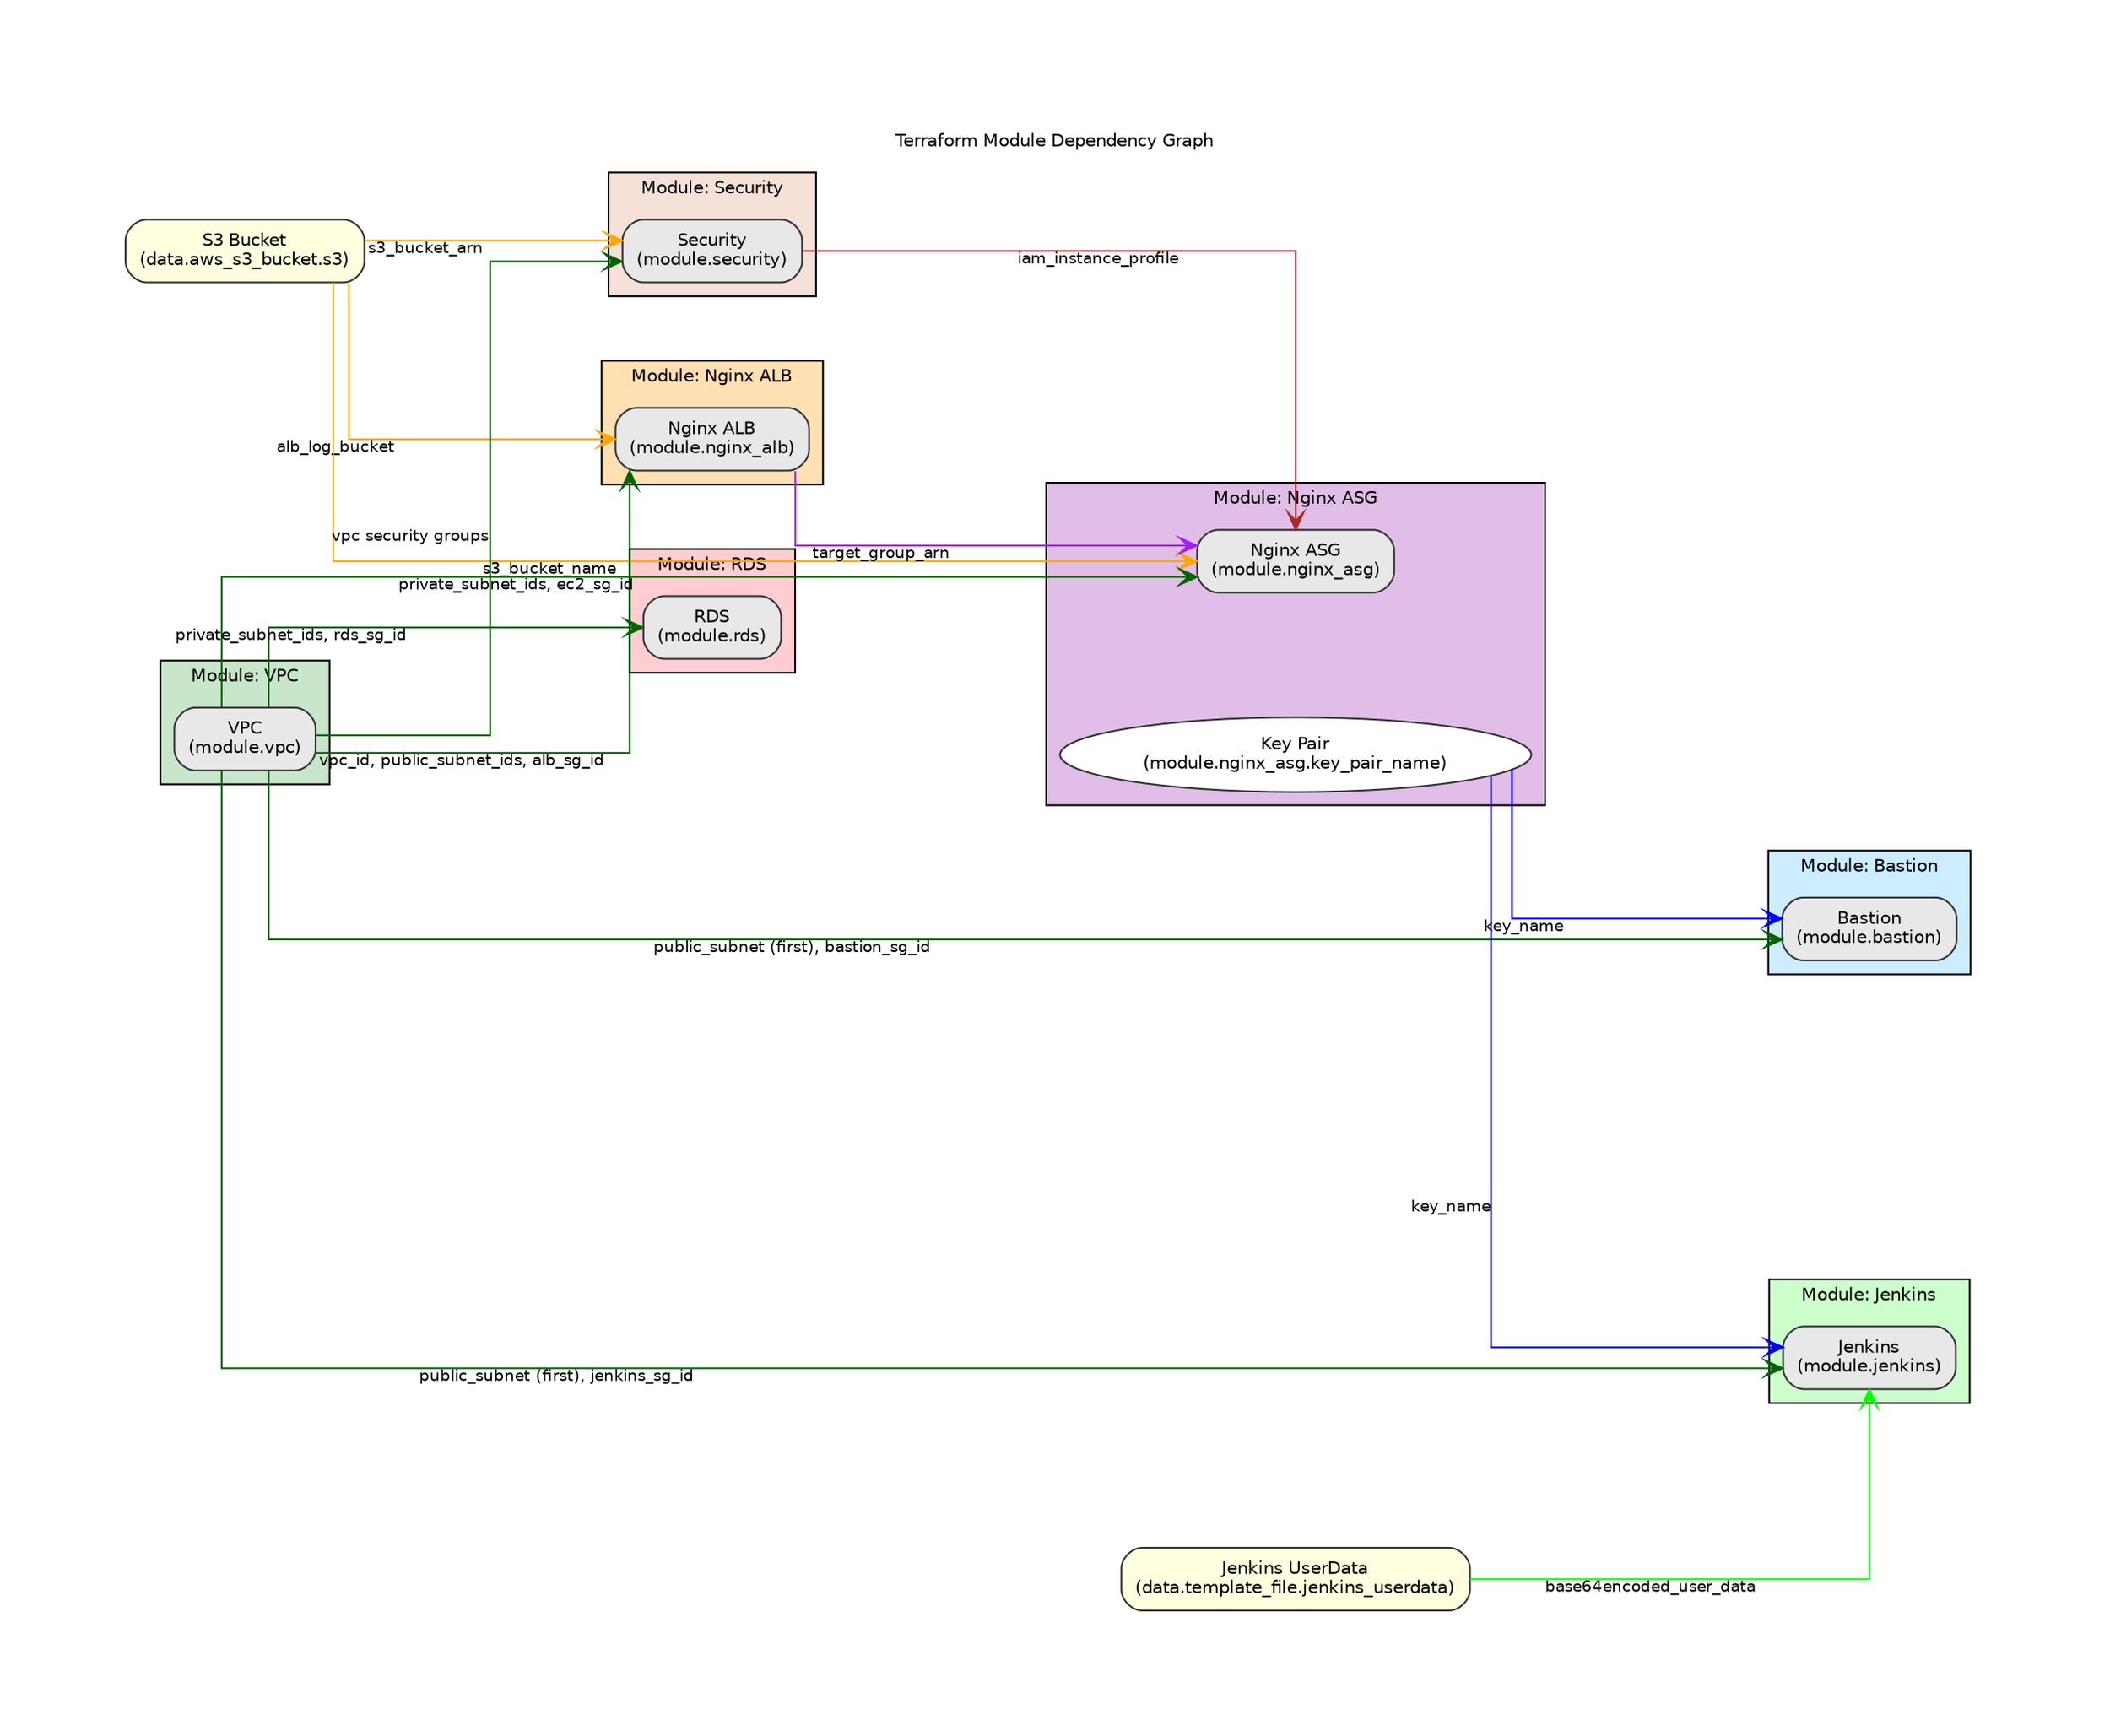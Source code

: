 digraph ProjectStructure {
  // Layout and spacing
  rankdir="LR";
  splines=ortho;

  // The "graph" block controls overall spacing and padding
  graph [
    pad="1.0",       // padding around the graph
    ranksep="2.0",   // vertical spacing between ranks
    nodesep="1.0"    // horizontal spacing between nodes
  ];

  bgcolor="#ffffff";
  fontname="Helvetica";
  fontsize=10;
  label="Terraform Module Dependency Graph";
  labelloc="t";
  labeljust="c";

  // Global Node Styling
  node [
    shape="box",
    style="rounded,filled",
    fontname="Helvetica",
    fontsize=10,
    fillcolor="#E8E8E8",
    color="#333333"
  ];
  edge [
    fontname="Helvetica",
    fontsize=9,
    color="#666666",
    arrowhead="vee"
  ];

  // Global Nodes (data sources)
  "S3 Bucket" [label="S3 Bucket\n(data.aws_s3_bucket.s3)", fillcolor=lightyellow];
  "Jenkins UserData" [label="Jenkins UserData\n(data.template_file.jenkins_userdata)", fillcolor=lightyellow];

  // VPC Module Cluster
  subgraph cluster_vpc {
    label="Module: VPC";
    style=filled;
    fillcolor="#C8E6C9";
    "VPC" [label="VPC\n(module.vpc)"];
  }

  // Nginx ALB Module Cluster
  subgraph cluster_alb {
    label="Module: Nginx ALB";
    style=filled;
    fillcolor="#FFE0B2";
    "Nginx ALB" [label="Nginx ALB\n(module.nginx_alb)"];
  }

  // Nginx ASG Module Cluster
  subgraph cluster_asg {
    label="Module: Nginx ASG";
    style=filled;
    fillcolor="#E1BEE7";
    "Nginx ASG" [label="Nginx ASG\n(module.nginx_asg)"];
    "Key Pair" [label="Key Pair\n(module.nginx_asg.key_pair_name)", shape=ellipse, fillcolor=white];
  }

  // RDS Module Cluster
  subgraph cluster_rds {
    label="Module: RDS";
    style=filled;
    fillcolor="#FFCDD2";
    "RDS" [label="RDS\n(module.rds)"];
  }

  // Security Module Cluster
  subgraph cluster_security {
    label="Module: Security";
    style=filled;
    fillcolor="#F5E1D7";
    "Security" [label="Security\n(module.security)"];
  }

  // Bastion Module Cluster
  subgraph cluster_bastion {
    label="Module: Bastion";
    style=filled;
    fillcolor="#CCECFF";
    "Bastion" [label="Bastion\n(module.bastion)"];
  }

  // Jenkins Module Cluster
  subgraph cluster_jenkins {
    label="Module: Jenkins";
    style=filled;
    fillcolor="#CCFFCC";
    "Jenkins" [label="Jenkins\n(module.jenkins)"];
  }

  // ---- Edges (Dependencies) ----
  // Using xlabel so labels show on orthogonal edges
  "VPC" -> "Nginx ALB" [xlabel="vpc_id, public_subnet_ids, alb_sg_id", color=darkgreen];
  "VPC" -> "Nginx ASG" [xlabel="private_subnet_ids, ec2_sg_id", color=darkgreen];
  "VPC" -> "RDS"       [xlabel="private_subnet_ids, rds_sg_id", color=darkgreen];
  "VPC" -> "Bastion"   [xlabel="public_subnet (first), bastion_sg_id", color=darkgreen];
  "VPC" -> "Jenkins"   [xlabel="public_subnet (first), jenkins_sg_id", color=darkgreen];
  "VPC" -> "Security"  [xlabel="vpc security groups", color=darkgreen];

  "S3 Bucket" -> "Nginx ALB" [xlabel="alb_log_bucket", color=orange];
  "S3 Bucket" -> "Security"  [xlabel="s3_bucket_arn", color=orange];
  "S3 Bucket" -> "Nginx ASG" [xlabel="s3_bucket_name", color=orange];

  "Nginx ALB" -> "Nginx ASG" [xlabel="target_group_arn", color=purple];

  "Security" -> "Nginx ASG"  [xlabel="iam_instance_profile", color=brown];

  "Key Pair" -> "Bastion" [xlabel="key_name", color=blue];
  "Key Pair" -> "Jenkins" [xlabel="key_name", color=blue];

  "Jenkins UserData" -> "Jenkins" [xlabel="base64encoded_user_data", color=green];
}
